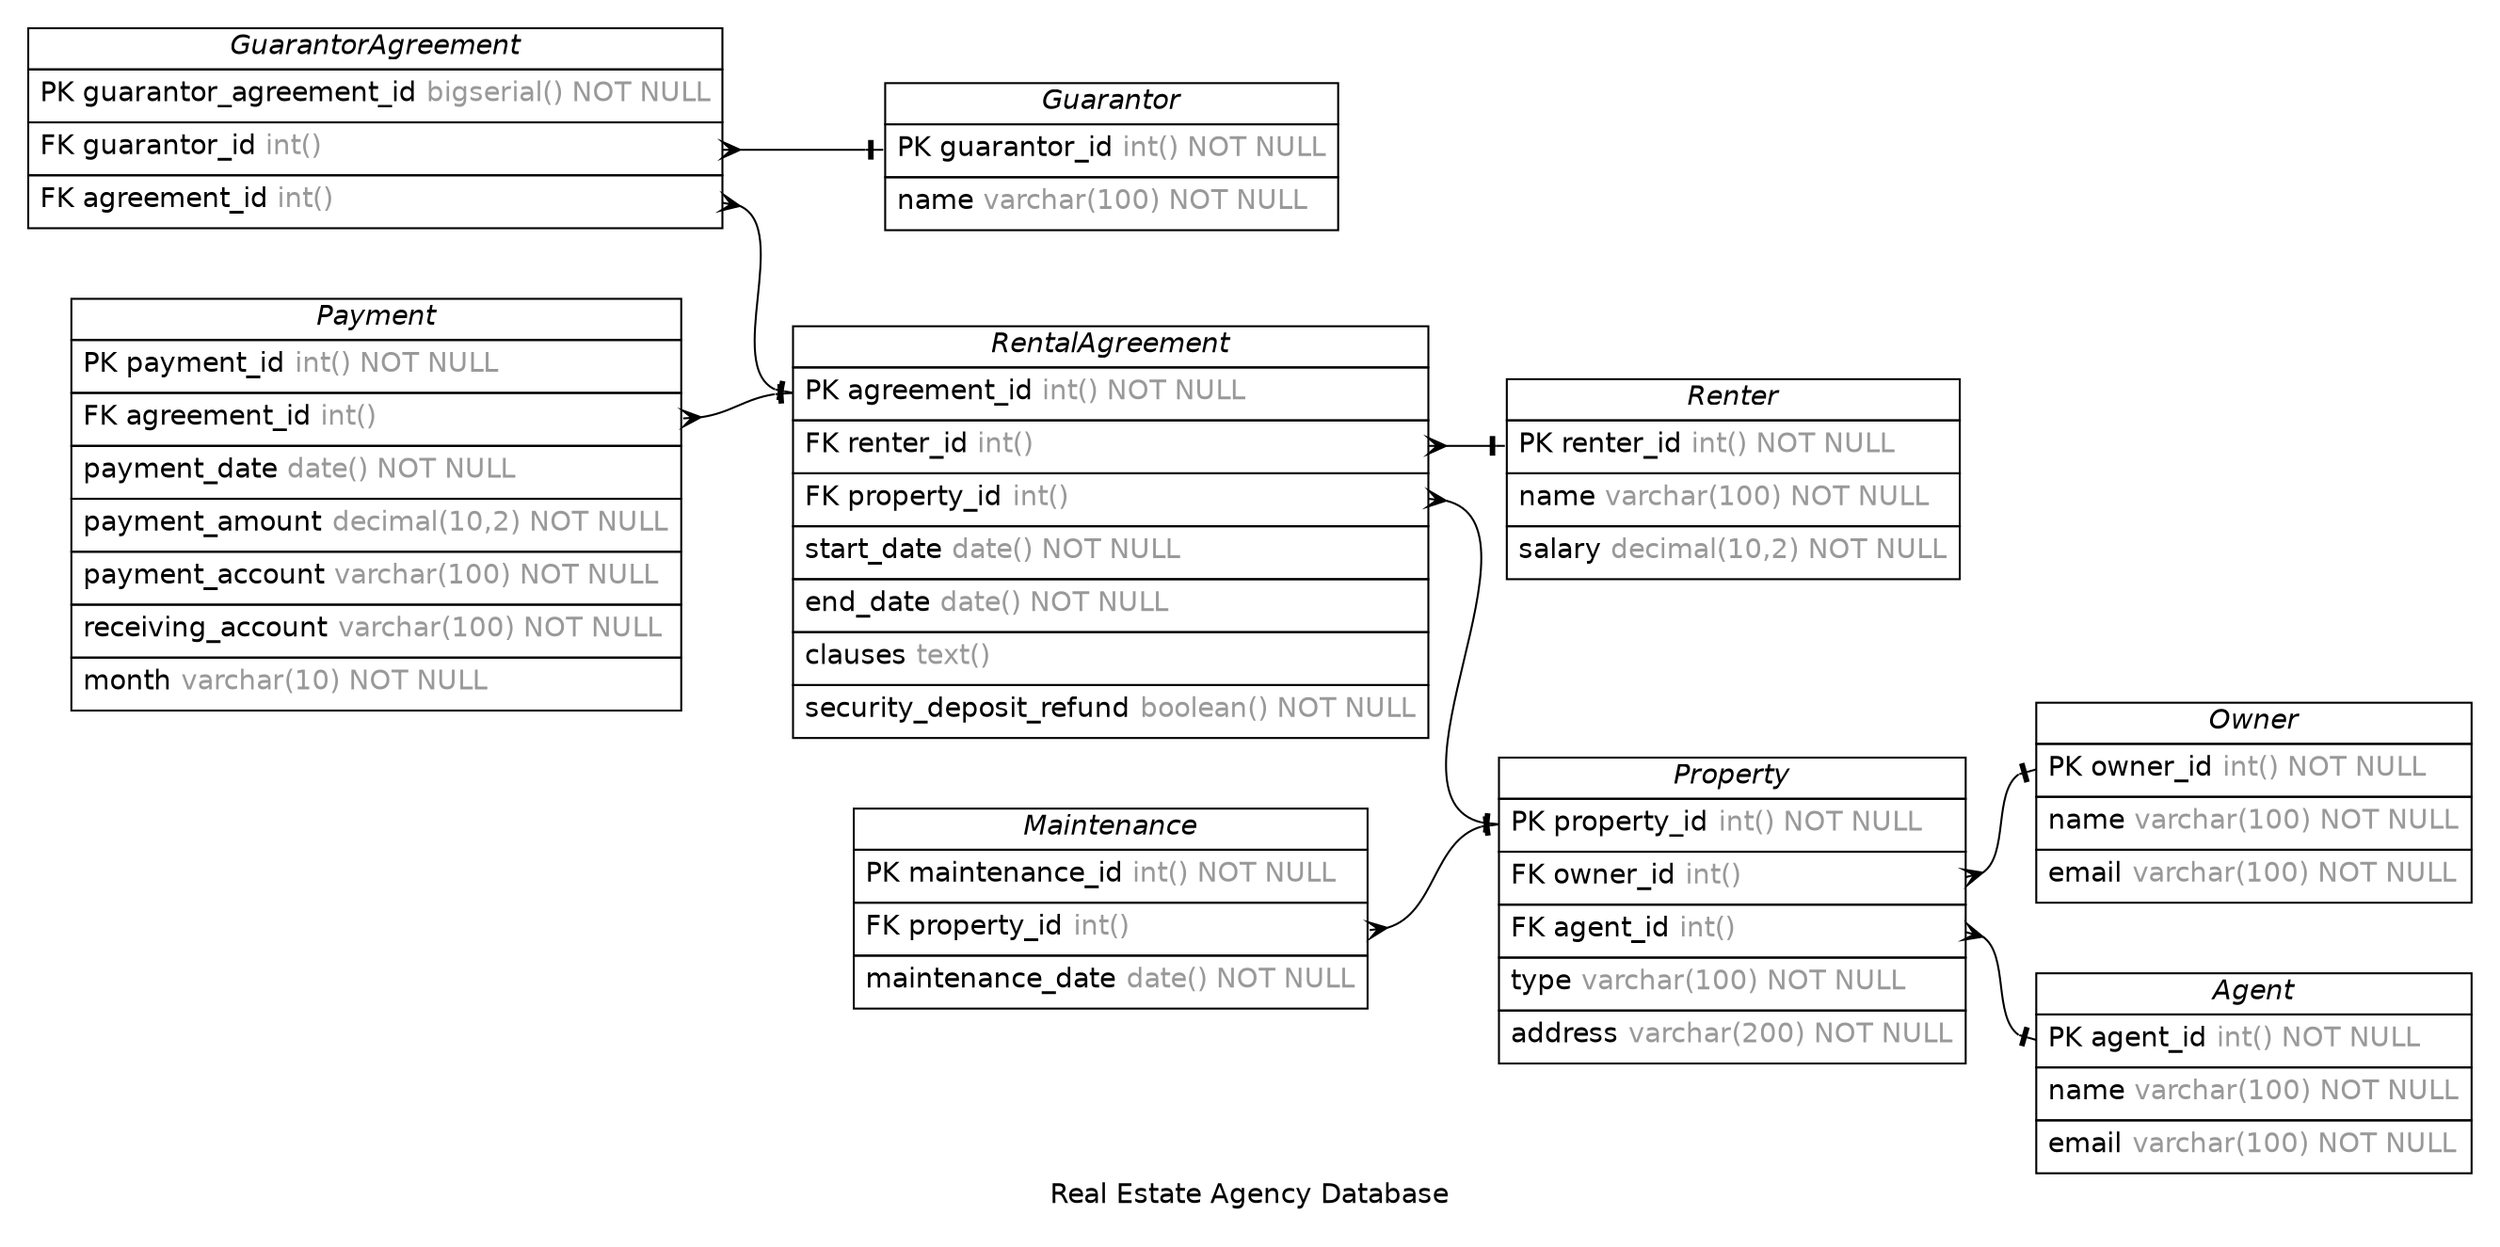 /* created with ERDot < https://github.com/ehne/ERDot > */
digraph G {
    graph [
        nodesep=0.5;
        rankdir="LR";
        concentrate=true;
        splines="spline";
        fontname="Helvetica";
        pad="0.2,0.2",
        label="Real Estate Agency Database",
        
    ];
    
    node [shape=plain, fontname="Helvetica"];
    edge [
        dir=both,
        fontsize=12,
        arrowsize=0.9,
        penwidth=1.0,
        labelangle=32,
        labeldistance=1.8,
        fontname="Helvetica"
    ];
    
    "Agent" [ label=<
        <table border="0" cellborder="1" cellspacing="0" >
        <tr><td><i>Agent</i></td></tr>
        <tr><td port="agent_id" align="left" cellpadding="5">PK agent_id <font color="grey60">int() NOT NULL</font></td></tr>
        <tr><td port="name" align="left" cellpadding="5">name <font color="grey60">varchar(100) NOT NULL</font></td></tr>
        <tr><td port="email" align="left" cellpadding="5">email <font color="grey60">varchar(100) NOT NULL</font></td></tr>
    </table>>];
    "Renter" [ label=<
        <table border="0" cellborder="1" cellspacing="0" >
        <tr><td><i>Renter</i></td></tr>
        <tr><td port="renter_id" align="left" cellpadding="5">PK renter_id <font color="grey60">int() NOT NULL</font></td></tr>
        <tr><td port="name" align="left" cellpadding="5">name <font color="grey60">varchar(100) NOT NULL</font></td></tr>
        <tr><td port="salary" align="left" cellpadding="5">salary <font color="grey60">decimal(10,2) NOT NULL</font></td></tr>
    </table>>];
    "Property" [ label=<
        <table border="0" cellborder="1" cellspacing="0" >
        <tr><td><i>Property</i></td></tr>
        <tr><td port="property_id" align="left" cellpadding="5">PK property_id <font color="grey60">int() NOT NULL</font></td></tr>
        <tr><td port="owner_id" align="left" cellpadding="5">FK owner_id <font color="grey60">int()</font></td></tr>
        <tr><td port="agent_id" align="left" cellpadding="5">FK agent_id <font color="grey60">int()</font></td></tr>
        <tr><td port="type" align="left" cellpadding="5">type <font color="grey60">varchar(100) NOT NULL</font></td></tr>
        <tr><td port="address" align="left" cellpadding="5">address <font color="grey60">varchar(200) NOT NULL</font></td></tr>
    </table>>];
    "Owner" [ label=<
        <table border="0" cellborder="1" cellspacing="0" >
        <tr><td><i>Owner</i></td></tr>
        <tr><td port="owner_id" align="left" cellpadding="5">PK owner_id <font color="grey60">int() NOT NULL</font></td></tr>
        <tr><td port="name" align="left" cellpadding="5">name <font color="grey60">varchar(100) NOT NULL</font></td></tr>
        <tr><td port="email" align="left" cellpadding="5">email <font color="grey60">varchar(100) NOT NULL</font></td></tr>
    </table>>];
    "RentalAgreement" [ label=<
        <table border="0" cellborder="1" cellspacing="0" >
        <tr><td><i>RentalAgreement</i></td></tr>
        <tr><td port="agreement_id" align="left" cellpadding="5">PK agreement_id <font color="grey60">int() NOT NULL</font></td></tr>
        <tr><td port="renter_id" align="left" cellpadding="5">FK renter_id <font color="grey60">int()</font></td></tr>
        <tr><td port="property_id" align="left" cellpadding="5">FK property_id <font color="grey60">int()</font></td></tr>
        <tr><td port="start_date" align="left" cellpadding="5">start_date <font color="grey60">date() NOT NULL</font></td></tr>
        <tr><td port="end_date" align="left" cellpadding="5">end_date <font color="grey60">date() NOT NULL</font></td></tr>
        <tr><td port="clauses" align="left" cellpadding="5">clauses <font color="grey60">text()</font></td></tr>
        <tr><td port="security_deposit_refund" align="left" cellpadding="5">security_deposit_refund <font color="grey60">boolean() NOT NULL</font></td></tr>
    </table>>];
    "Guarantor" [ label=<
        <table border="0" cellborder="1" cellspacing="0" >
        <tr><td><i>Guarantor</i></td></tr>
        <tr><td port="guarantor_id" align="left" cellpadding="5">PK guarantor_id <font color="grey60">int() NOT NULL</font></td></tr>
        <tr><td port="name" align="left" cellpadding="5">name <font color="grey60">varchar(100) NOT NULL</font></td></tr>
    </table>>];
    "GuarantorAgreement" [ label=<
        <table border="0" cellborder="1" cellspacing="0" >
        <tr><td><i>GuarantorAgreement</i></td></tr>
        <tr><td port="guarantor_agreement_id" align="left" cellpadding="5">PK guarantor_agreement_id <font color="grey60">bigserial() NOT NULL</font></td></tr>
        <tr><td port="guarantor_id" align="left" cellpadding="5">FK guarantor_id <font color="grey60">int()</font></td></tr>
        <tr><td port="agreement_id" align="left" cellpadding="5">FK agreement_id <font color="grey60">int()</font></td></tr>
    </table>>];
    "Payment" [ label=<
        <table border="0" cellborder="1" cellspacing="0" >
        <tr><td><i>Payment</i></td></tr>
        <tr><td port="payment_id" align="left" cellpadding="5">PK payment_id <font color="grey60">int() NOT NULL</font></td></tr>
        <tr><td port="agreement_id" align="left" cellpadding="5">FK agreement_id <font color="grey60">int()</font></td></tr>
        <tr><td port="payment_date" align="left" cellpadding="5">payment_date <font color="grey60">date() NOT NULL</font></td></tr>
        <tr><td port="payment_amount" align="left" cellpadding="5">payment_amount <font color="grey60">decimal(10,2) NOT NULL</font></td></tr>
        <tr><td port="payment_account" align="left" cellpadding="5">payment_account <font color="grey60">varchar(100) NOT NULL</font></td></tr>
        <tr><td port="receiving_account" align="left" cellpadding="5">receiving_account <font color="grey60">varchar(100) NOT NULL</font></td></tr>
        <tr><td port="month" align="left" cellpadding="5">month <font color="grey60">varchar(10) NOT NULL</font></td></tr>
    </table>>];
    "Maintenance" [ label=<
        <table border="0" cellborder="1" cellspacing="0" >
        <tr><td><i>Maintenance</i></td></tr>
        <tr><td port="maintenance_id" align="left" cellpadding="5">PK maintenance_id <font color="grey60">int() NOT NULL</font></td></tr>
        <tr><td port="property_id" align="left" cellpadding="5">FK property_id <font color="grey60">int()</font></td></tr>
        <tr><td port="maintenance_date" align="left" cellpadding="5">maintenance_date <font color="grey60">date() NOT NULL</font></td></tr>
    </table>>];

    
    "Property":"owner_id"->"Owner":"owner_id" [
        arrowhead=noneotee,

        arrowtail=ocrow,
    ];

    
    "Property":"agent_id"->"Agent":"agent_id" [
        arrowhead=noneotee,

        arrowtail=ocrow,
    ];

    
    "RentalAgreement":"renter_id"->"Renter":"renter_id" [
        arrowhead=noneotee,

        arrowtail=ocrow,
    ];

    
    "RentalAgreement":"property_id"->"Property":"property_id" [
        arrowhead=noneotee,

        arrowtail=ocrow,
    ];

    
    "GuarantorAgreement":"guarantor_id"->"Guarantor":"guarantor_id" [
        arrowhead=noneotee,

        arrowtail=ocrow,
    ];

    
    "GuarantorAgreement":"agreement_id"->"RentalAgreement":"agreement_id" [
        arrowhead=noneotee,

        arrowtail=ocrow,
    ];

    
    "Payment":"agreement_id"->"RentalAgreement":"agreement_id" [
        arrowhead=noneotee,

        arrowtail=ocrow,
    ];

    
    "Maintenance":"property_id"->"Property":"property_id" [
        arrowhead=noneotee,

        arrowtail=ocrow,
    ];



    

}
